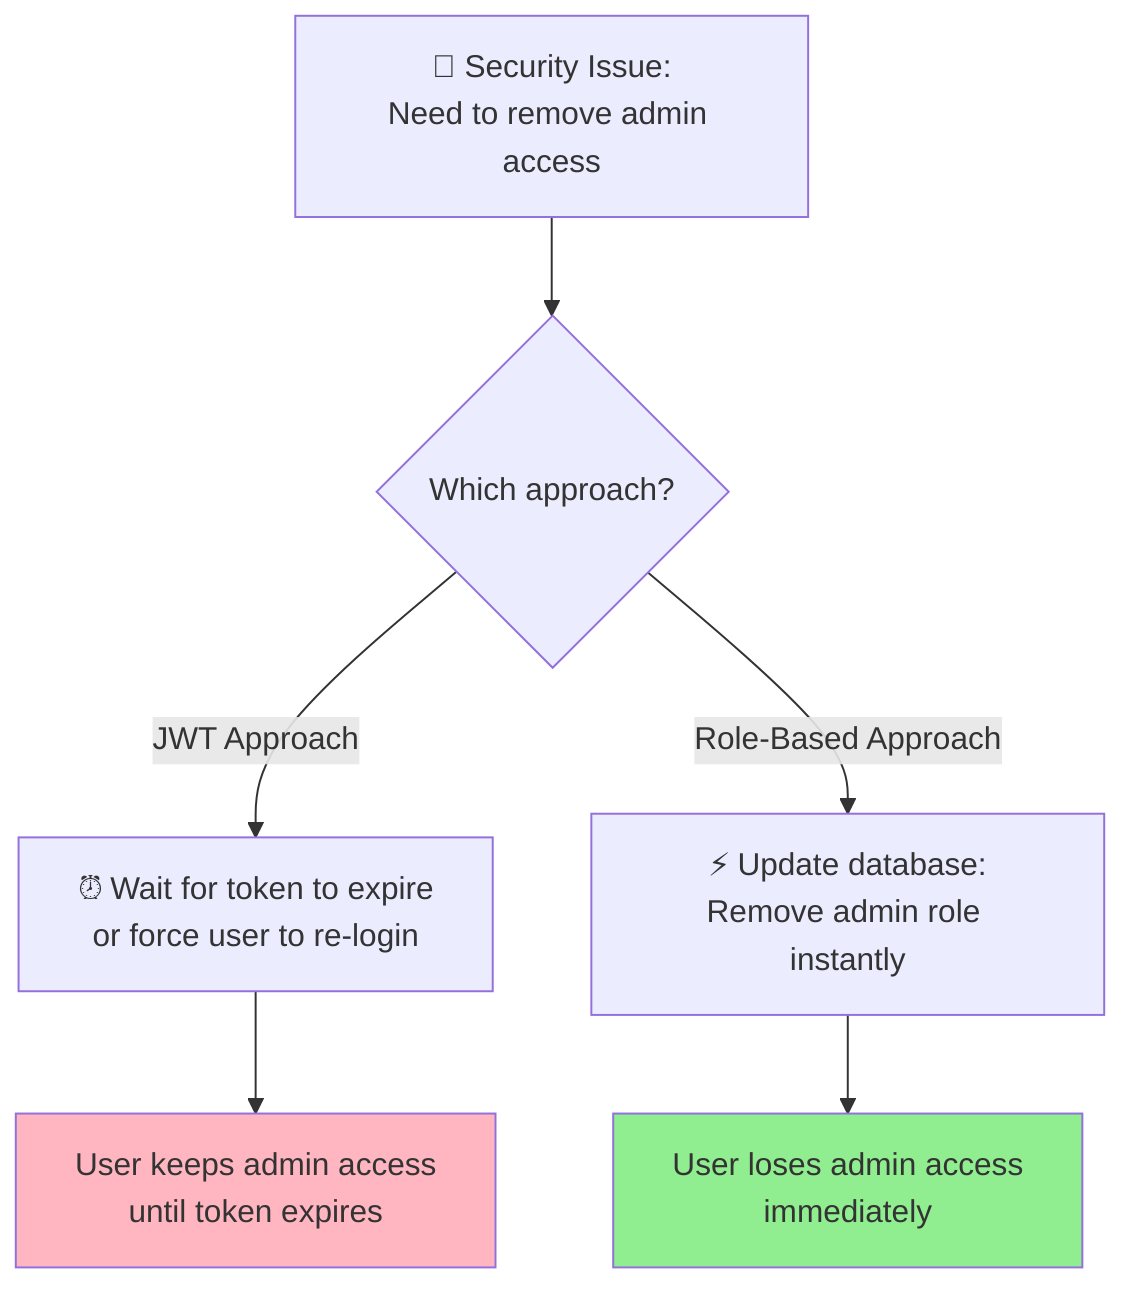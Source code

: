 graph TD
    A[🚨 Security Issue:<br/>Need to remove admin access] --> B{Which approach?}
    
    B -->|JWT Approach| C[⏰ Wait for token to expire<br/>or force user to re-login]
    C --> D[User keeps admin access<br/>until token expires]
    
    B -->|Role-Based Approach| E[⚡ Update database:<br/>Remove admin role instantly]
    E --> F[User loses admin access<br/>immediately]
    
    style D fill:#FFB6C1
    style F fill:#90EE90